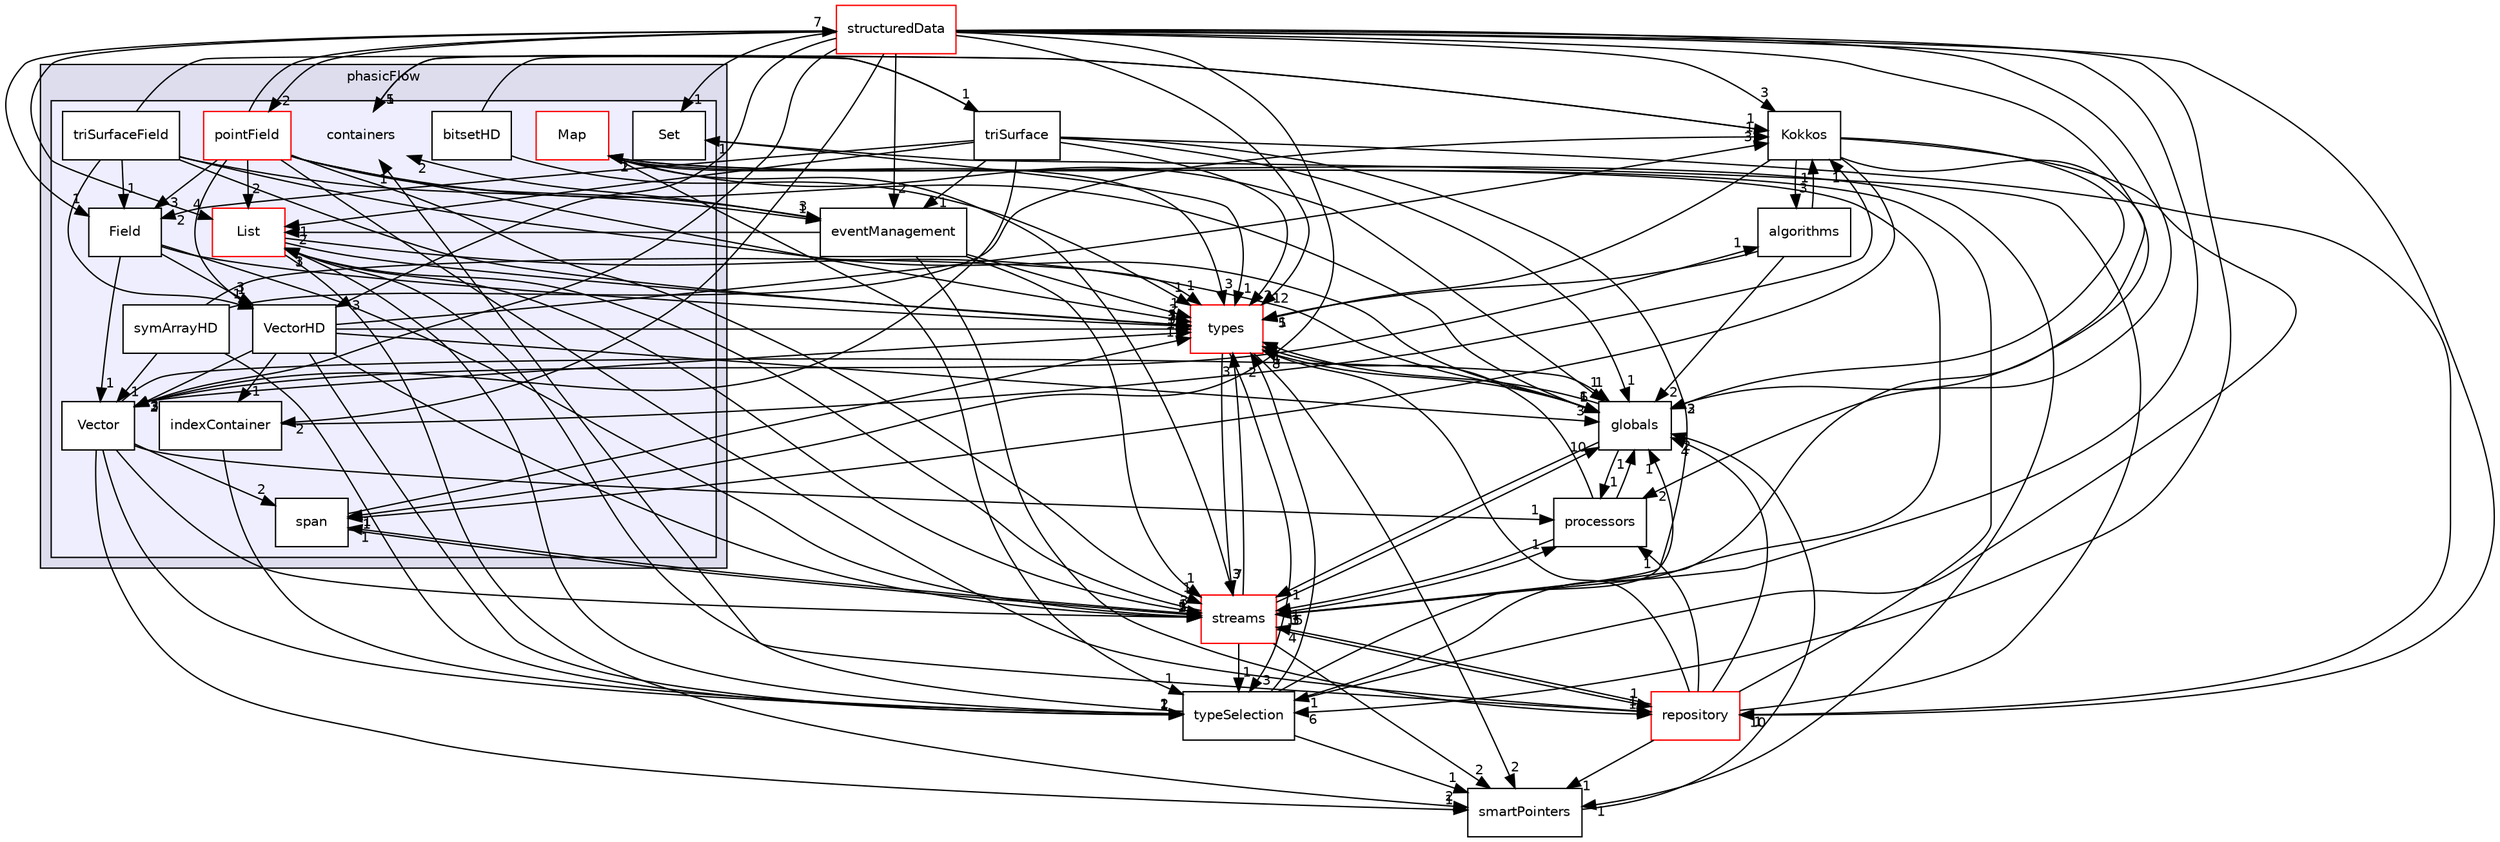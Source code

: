 digraph "src/phasicFlow/containers" {
  compound=true
  node [ fontsize="10", fontname="Helvetica"];
  edge [ labelfontsize="10", labelfontname="Helvetica"];
  subgraph clusterdir_cd7a5046d028e114fc17b2ebc2bd02d2 {
    graph [ bgcolor="#ddddee", pencolor="black", label="phasicFlow" fontname="Helvetica", fontsize="10", URL="dir_cd7a5046d028e114fc17b2ebc2bd02d2.html"]
  subgraph clusterdir_74a3bd5d559eb2469f344a26dc365ad0 {
    graph [ bgcolor="#eeeeff", pencolor="black", label="" URL="dir_74a3bd5d559eb2469f344a26dc365ad0.html"];
    dir_74a3bd5d559eb2469f344a26dc365ad0 [shape=plaintext label="containers"];
    dir_9630853c0f38ee27147c462e3eaf3196 [shape=box label="bitsetHD" color="black" fillcolor="white" style="filled" URL="dir_9630853c0f38ee27147c462e3eaf3196.html"];
    dir_85497c7e58043584c333050bd80e3172 [shape=box label="Field" color="black" fillcolor="white" style="filled" URL="dir_85497c7e58043584c333050bd80e3172.html"];
    dir_4ba40f743b25b1ba6f4eed9e1d9172d6 [shape=box label="indexContainer" color="black" fillcolor="white" style="filled" URL="dir_4ba40f743b25b1ba6f4eed9e1d9172d6.html"];
    dir_0188d416f4dc3fe2d73e6709e73f243f [shape=box label="List" color="red" fillcolor="white" style="filled" URL="dir_0188d416f4dc3fe2d73e6709e73f243f.html"];
    dir_d599344b708ddccc0ade592fdb50618a [shape=box label="Map" color="red" fillcolor="white" style="filled" URL="dir_d599344b708ddccc0ade592fdb50618a.html"];
    dir_e9e787f783a8c65da3b050132fffe244 [shape=box label="pointField" color="red" fillcolor="white" style="filled" URL="dir_e9e787f783a8c65da3b050132fffe244.html"];
    dir_92d730a7ac4820fc9064a7e184ecdfc5 [shape=box label="Set" color="black" fillcolor="white" style="filled" URL="dir_92d730a7ac4820fc9064a7e184ecdfc5.html"];
    dir_9b9eaf16fd48eda4f69782f42d2245ac [shape=box label="span" color="black" fillcolor="white" style="filled" URL="dir_9b9eaf16fd48eda4f69782f42d2245ac.html"];
    dir_d67f442c583c169126a33cc02f90b170 [shape=box label="symArrayHD" color="black" fillcolor="white" style="filled" URL="dir_d67f442c583c169126a33cc02f90b170.html"];
    dir_947992aea1bfbdd3d7b87bafd3549018 [shape=box label="triSurfaceField" color="black" fillcolor="white" style="filled" URL="dir_947992aea1bfbdd3d7b87bafd3549018.html"];
    dir_c06362741ee20f2df47d4d66ada3d48c [shape=box label="Vector" color="black" fillcolor="white" style="filled" URL="dir_c06362741ee20f2df47d4d66ada3d48c.html"];
    dir_6e5937d7e5e1e467a126da306e3d0a5a [shape=box label="VectorHD" color="black" fillcolor="white" style="filled" URL="dir_6e5937d7e5e1e467a126da306e3d0a5a.html"];
  }
  }
  dir_67ea7e018387beaa79e21cb1dea6a3ab [shape=box label="algorithms" URL="dir_67ea7e018387beaa79e21cb1dea6a3ab.html"];
  dir_c31af67a0d52993121318aee5d15d930 [shape=box label="eventManagement" URL="dir_c31af67a0d52993121318aee5d15d930.html"];
  dir_0b265ec0eb5bc5fbad75b6fd7b5b024b [shape=box label="structuredData" fillcolor="white" style="filled" color="red" URL="dir_0b265ec0eb5bc5fbad75b6fd7b5b024b.html"];
  dir_38cf8104b99597e1233d708542fdeb18 [shape=box label="triSurface" URL="dir_38cf8104b99597e1233d708542fdeb18.html"];
  dir_8a09dd5b7fce343a5c545316ddba4e1b [shape=box label="repository" fillcolor="white" style="filled" color="red" URL="dir_8a09dd5b7fce343a5c545316ddba4e1b.html"];
  dir_e8baec020e471dff3bc06b812491e6c5 [shape=box label="types" fillcolor="white" style="filled" color="red" URL="dir_e8baec020e471dff3bc06b812491e6c5.html"];
  dir_5f6559faa080c0b07ec2a71fd7e912fc [shape=box label="globals" URL="dir_5f6559faa080c0b07ec2a71fd7e912fc.html"];
  dir_40d84a547212027edc83c31468d15508 [shape=box label="smartPointers" URL="dir_40d84a547212027edc83c31468d15508.html"];
  dir_b13948a90891cb8a59f39ab8c50a8102 [shape=box label="streams" fillcolor="white" style="filled" color="red" URL="dir_b13948a90891cb8a59f39ab8c50a8102.html"];
  dir_9522ed5fbd948bd0f422a9c3c511773e [shape=box label="Kokkos" URL="dir_9522ed5fbd948bd0f422a9c3c511773e.html"];
  dir_4419dd78bee2bde1362d842a02bd0463 [shape=box label="typeSelection" URL="dir_4419dd78bee2bde1362d842a02bd0463.html"];
  dir_34158545141e9eddb40c2ebf02b2a9c2 [shape=box label="processors" URL="dir_34158545141e9eddb40c2ebf02b2a9c2.html"];
  dir_67ea7e018387beaa79e21cb1dea6a3ab->dir_e8baec020e471dff3bc06b812491e6c5 [headlabel="1", labeldistance=1.5 headhref="dir_000082_000175.html"];
  dir_67ea7e018387beaa79e21cb1dea6a3ab->dir_5f6559faa080c0b07ec2a71fd7e912fc [headlabel="2", labeldistance=1.5 headhref="dir_000082_000117.html"];
  dir_67ea7e018387beaa79e21cb1dea6a3ab->dir_9522ed5fbd948bd0f422a9c3c511773e [headlabel="1", labeldistance=1.5 headhref="dir_000082_000118.html"];
  dir_c31af67a0d52993121318aee5d15d930->dir_8a09dd5b7fce343a5c545316ddba4e1b [headlabel="1", labeldistance=1.5 headhref="dir_000115_000124.html"];
  dir_c31af67a0d52993121318aee5d15d930->dir_e8baec020e471dff3bc06b812491e6c5 [headlabel="1", labeldistance=1.5 headhref="dir_000115_000175.html"];
  dir_c31af67a0d52993121318aee5d15d930->dir_0188d416f4dc3fe2d73e6709e73f243f [headlabel="2", labeldistance=1.5 headhref="dir_000115_000088.html"];
  dir_c31af67a0d52993121318aee5d15d930->dir_b13948a90891cb8a59f39ab8c50a8102 [headlabel="1", labeldistance=1.5 headhref="dir_000115_000131.html"];
  dir_c31af67a0d52993121318aee5d15d930->dir_74a3bd5d559eb2469f344a26dc365ad0 [headlabel="2", labeldistance=1.5 headhref="dir_000115_000084.html"];
  dir_0b265ec0eb5bc5fbad75b6fd7b5b024b->dir_c31af67a0d52993121318aee5d15d930 [headlabel="2", labeldistance=1.5 headhref="dir_000032_000115.html"];
  dir_0b265ec0eb5bc5fbad75b6fd7b5b024b->dir_8a09dd5b7fce343a5c545316ddba4e1b [headlabel="10", labeldistance=1.5 headhref="dir_000032_000124.html"];
  dir_0b265ec0eb5bc5fbad75b6fd7b5b024b->dir_c06362741ee20f2df47d4d66ada3d48c [headlabel="3", labeldistance=1.5 headhref="dir_000032_000109.html"];
  dir_0b265ec0eb5bc5fbad75b6fd7b5b024b->dir_e8baec020e471dff3bc06b812491e6c5 [headlabel="12", labeldistance=1.5 headhref="dir_000032_000175.html"];
  dir_0b265ec0eb5bc5fbad75b6fd7b5b024b->dir_0188d416f4dc3fe2d73e6709e73f243f [headlabel="4", labeldistance=1.5 headhref="dir_000032_000088.html"];
  dir_0b265ec0eb5bc5fbad75b6fd7b5b024b->dir_e9e787f783a8c65da3b050132fffe244 [headlabel="2", labeldistance=1.5 headhref="dir_000032_000096.html"];
  dir_0b265ec0eb5bc5fbad75b6fd7b5b024b->dir_85497c7e58043584c333050bd80e3172 [headlabel="1", labeldistance=1.5 headhref="dir_000032_000086.html"];
  dir_0b265ec0eb5bc5fbad75b6fd7b5b024b->dir_4ba40f743b25b1ba6f4eed9e1d9172d6 [headlabel="2", labeldistance=1.5 headhref="dir_000032_000087.html"];
  dir_0b265ec0eb5bc5fbad75b6fd7b5b024b->dir_5f6559faa080c0b07ec2a71fd7e912fc [headlabel="3", labeldistance=1.5 headhref="dir_000032_000117.html"];
  dir_0b265ec0eb5bc5fbad75b6fd7b5b024b->dir_9b9eaf16fd48eda4f69782f42d2245ac [headlabel="1", labeldistance=1.5 headhref="dir_000032_000106.html"];
  dir_0b265ec0eb5bc5fbad75b6fd7b5b024b->dir_b13948a90891cb8a59f39ab8c50a8102 [headlabel="15", labeldistance=1.5 headhref="dir_000032_000131.html"];
  dir_0b265ec0eb5bc5fbad75b6fd7b5b024b->dir_9522ed5fbd948bd0f422a9c3c511773e [headlabel="3", labeldistance=1.5 headhref="dir_000032_000118.html"];
  dir_0b265ec0eb5bc5fbad75b6fd7b5b024b->dir_92d730a7ac4820fc9064a7e184ecdfc5 [headlabel="1", labeldistance=1.5 headhref="dir_000032_000105.html"];
  dir_0b265ec0eb5bc5fbad75b6fd7b5b024b->dir_4419dd78bee2bde1362d842a02bd0463 [headlabel="6", labeldistance=1.5 headhref="dir_000032_000179.html"];
  dir_0b265ec0eb5bc5fbad75b6fd7b5b024b->dir_34158545141e9eddb40c2ebf02b2a9c2 [headlabel="2", labeldistance=1.5 headhref="dir_000032_000119.html"];
  dir_0b265ec0eb5bc5fbad75b6fd7b5b024b->dir_6e5937d7e5e1e467a126da306e3d0a5a [headlabel="3", labeldistance=1.5 headhref="dir_000032_000110.html"];
  dir_d67f442c583c169126a33cc02f90b170->dir_c06362741ee20f2df47d4d66ada3d48c [headlabel="1", labeldistance=1.5 headhref="dir_000107_000109.html"];
  dir_d67f442c583c169126a33cc02f90b170->dir_e8baec020e471dff3bc06b812491e6c5 [headlabel="1", labeldistance=1.5 headhref="dir_000107_000175.html"];
  dir_d67f442c583c169126a33cc02f90b170->dir_9522ed5fbd948bd0f422a9c3c511773e [headlabel="1", labeldistance=1.5 headhref="dir_000107_000118.html"];
  dir_d67f442c583c169126a33cc02f90b170->dir_4419dd78bee2bde1362d842a02bd0463 [headlabel="1", labeldistance=1.5 headhref="dir_000107_000179.html"];
  dir_8a09dd5b7fce343a5c545316ddba4e1b->dir_e8baec020e471dff3bc06b812491e6c5 [headlabel="8", labeldistance=1.5 headhref="dir_000124_000175.html"];
  dir_8a09dd5b7fce343a5c545316ddba4e1b->dir_0188d416f4dc3fe2d73e6709e73f243f [headlabel="3", labeldistance=1.5 headhref="dir_000124_000088.html"];
  dir_8a09dd5b7fce343a5c545316ddba4e1b->dir_d599344b708ddccc0ade592fdb50618a [headlabel="2", labeldistance=1.5 headhref="dir_000124_000092.html"];
  dir_8a09dd5b7fce343a5c545316ddba4e1b->dir_5f6559faa080c0b07ec2a71fd7e912fc [headlabel="4", labeldistance=1.5 headhref="dir_000124_000117.html"];
  dir_8a09dd5b7fce343a5c545316ddba4e1b->dir_40d84a547212027edc83c31468d15508 [headlabel="1", labeldistance=1.5 headhref="dir_000124_000130.html"];
  dir_8a09dd5b7fce343a5c545316ddba4e1b->dir_b13948a90891cb8a59f39ab8c50a8102 [headlabel="4", labeldistance=1.5 headhref="dir_000124_000131.html"];
  dir_8a09dd5b7fce343a5c545316ddba4e1b->dir_92d730a7ac4820fc9064a7e184ecdfc5 [headlabel="1", labeldistance=1.5 headhref="dir_000124_000105.html"];
  dir_8a09dd5b7fce343a5c545316ddba4e1b->dir_34158545141e9eddb40c2ebf02b2a9c2 [headlabel="1", labeldistance=1.5 headhref="dir_000124_000119.html"];
  dir_38cf8104b99597e1233d708542fdeb18->dir_c31af67a0d52993121318aee5d15d930 [headlabel="1", labeldistance=1.5 headhref="dir_000174_000115.html"];
  dir_38cf8104b99597e1233d708542fdeb18->dir_8a09dd5b7fce343a5c545316ddba4e1b [headlabel="1", labeldistance=1.5 headhref="dir_000174_000124.html"];
  dir_38cf8104b99597e1233d708542fdeb18->dir_c06362741ee20f2df47d4d66ada3d48c [headlabel="2", labeldistance=1.5 headhref="dir_000174_000109.html"];
  dir_38cf8104b99597e1233d708542fdeb18->dir_e8baec020e471dff3bc06b812491e6c5 [headlabel="2", labeldistance=1.5 headhref="dir_000174_000175.html"];
  dir_38cf8104b99597e1233d708542fdeb18->dir_0188d416f4dc3fe2d73e6709e73f243f [headlabel="1", labeldistance=1.5 headhref="dir_000174_000088.html"];
  dir_38cf8104b99597e1233d708542fdeb18->dir_85497c7e58043584c333050bd80e3172 [headlabel="2", labeldistance=1.5 headhref="dir_000174_000086.html"];
  dir_38cf8104b99597e1233d708542fdeb18->dir_5f6559faa080c0b07ec2a71fd7e912fc [headlabel="1", labeldistance=1.5 headhref="dir_000174_000117.html"];
  dir_38cf8104b99597e1233d708542fdeb18->dir_b13948a90891cb8a59f39ab8c50a8102 [headlabel="1", labeldistance=1.5 headhref="dir_000174_000131.html"];
  dir_38cf8104b99597e1233d708542fdeb18->dir_74a3bd5d559eb2469f344a26dc365ad0 [headlabel="5", labeldistance=1.5 headhref="dir_000174_000084.html"];
  dir_c06362741ee20f2df47d4d66ada3d48c->dir_67ea7e018387beaa79e21cb1dea6a3ab [headlabel="1", labeldistance=1.5 headhref="dir_000109_000082.html"];
  dir_c06362741ee20f2df47d4d66ada3d48c->dir_e8baec020e471dff3bc06b812491e6c5 [headlabel="1", labeldistance=1.5 headhref="dir_000109_000175.html"];
  dir_c06362741ee20f2df47d4d66ada3d48c->dir_5f6559faa080c0b07ec2a71fd7e912fc [headlabel="1", labeldistance=1.5 headhref="dir_000109_000117.html"];
  dir_c06362741ee20f2df47d4d66ada3d48c->dir_9b9eaf16fd48eda4f69782f42d2245ac [headlabel="2", labeldistance=1.5 headhref="dir_000109_000106.html"];
  dir_c06362741ee20f2df47d4d66ada3d48c->dir_40d84a547212027edc83c31468d15508 [headlabel="1", labeldistance=1.5 headhref="dir_000109_000130.html"];
  dir_c06362741ee20f2df47d4d66ada3d48c->dir_b13948a90891cb8a59f39ab8c50a8102 [headlabel="5", labeldistance=1.5 headhref="dir_000109_000131.html"];
  dir_c06362741ee20f2df47d4d66ada3d48c->dir_4419dd78bee2bde1362d842a02bd0463 [headlabel="1", labeldistance=1.5 headhref="dir_000109_000179.html"];
  dir_c06362741ee20f2df47d4d66ada3d48c->dir_34158545141e9eddb40c2ebf02b2a9c2 [headlabel="1", labeldistance=1.5 headhref="dir_000109_000119.html"];
  dir_9630853c0f38ee27147c462e3eaf3196->dir_e8baec020e471dff3bc06b812491e6c5 [headlabel="1", labeldistance=1.5 headhref="dir_000085_000175.html"];
  dir_9630853c0f38ee27147c462e3eaf3196->dir_9522ed5fbd948bd0f422a9c3c511773e [headlabel="1", labeldistance=1.5 headhref="dir_000085_000118.html"];
  dir_e8baec020e471dff3bc06b812491e6c5->dir_5f6559faa080c0b07ec2a71fd7e912fc [headlabel="6", labeldistance=1.5 headhref="dir_000175_000117.html"];
  dir_e8baec020e471dff3bc06b812491e6c5->dir_40d84a547212027edc83c31468d15508 [headlabel="2", labeldistance=1.5 headhref="dir_000175_000130.html"];
  dir_e8baec020e471dff3bc06b812491e6c5->dir_b13948a90891cb8a59f39ab8c50a8102 [headlabel="7", labeldistance=1.5 headhref="dir_000175_000131.html"];
  dir_e8baec020e471dff3bc06b812491e6c5->dir_4419dd78bee2bde1362d842a02bd0463 [headlabel="3", labeldistance=1.5 headhref="dir_000175_000179.html"];
  dir_0188d416f4dc3fe2d73e6709e73f243f->dir_e8baec020e471dff3bc06b812491e6c5 [headlabel="3", labeldistance=1.5 headhref="dir_000088_000175.html"];
  dir_0188d416f4dc3fe2d73e6709e73f243f->dir_5f6559faa080c0b07ec2a71fd7e912fc [headlabel="1", labeldistance=1.5 headhref="dir_000088_000117.html"];
  dir_0188d416f4dc3fe2d73e6709e73f243f->dir_40d84a547212027edc83c31468d15508 [headlabel="2", labeldistance=1.5 headhref="dir_000088_000130.html"];
  dir_0188d416f4dc3fe2d73e6709e73f243f->dir_b13948a90891cb8a59f39ab8c50a8102 [headlabel="3", labeldistance=1.5 headhref="dir_000088_000131.html"];
  dir_0188d416f4dc3fe2d73e6709e73f243f->dir_4419dd78bee2bde1362d842a02bd0463 [headlabel="2", labeldistance=1.5 headhref="dir_000088_000179.html"];
  dir_e9e787f783a8c65da3b050132fffe244->dir_c31af67a0d52993121318aee5d15d930 [headlabel="3", labeldistance=1.5 headhref="dir_000096_000115.html"];
  dir_e9e787f783a8c65da3b050132fffe244->dir_0b265ec0eb5bc5fbad75b6fd7b5b024b [headlabel="7", labeldistance=1.5 headhref="dir_000096_000032.html"];
  dir_e9e787f783a8c65da3b050132fffe244->dir_8a09dd5b7fce343a5c545316ddba4e1b [headlabel="1", labeldistance=1.5 headhref="dir_000096_000124.html"];
  dir_e9e787f783a8c65da3b050132fffe244->dir_e8baec020e471dff3bc06b812491e6c5 [headlabel="2", labeldistance=1.5 headhref="dir_000096_000175.html"];
  dir_e9e787f783a8c65da3b050132fffe244->dir_0188d416f4dc3fe2d73e6709e73f243f [headlabel="2", labeldistance=1.5 headhref="dir_000096_000088.html"];
  dir_e9e787f783a8c65da3b050132fffe244->dir_85497c7e58043584c333050bd80e3172 [headlabel="3", labeldistance=1.5 headhref="dir_000096_000086.html"];
  dir_e9e787f783a8c65da3b050132fffe244->dir_5f6559faa080c0b07ec2a71fd7e912fc [headlabel="1", labeldistance=1.5 headhref="dir_000096_000117.html"];
  dir_e9e787f783a8c65da3b050132fffe244->dir_b13948a90891cb8a59f39ab8c50a8102 [headlabel="1", labeldistance=1.5 headhref="dir_000096_000131.html"];
  dir_e9e787f783a8c65da3b050132fffe244->dir_6e5937d7e5e1e467a126da306e3d0a5a [headlabel="1", labeldistance=1.5 headhref="dir_000096_000110.html"];
  dir_d599344b708ddccc0ade592fdb50618a->dir_e8baec020e471dff3bc06b812491e6c5 [headlabel="3", labeldistance=1.5 headhref="dir_000092_000175.html"];
  dir_d599344b708ddccc0ade592fdb50618a->dir_5f6559faa080c0b07ec2a71fd7e912fc [headlabel="1", labeldistance=1.5 headhref="dir_000092_000117.html"];
  dir_d599344b708ddccc0ade592fdb50618a->dir_40d84a547212027edc83c31468d15508 [headlabel="1", labeldistance=1.5 headhref="dir_000092_000130.html"];
  dir_d599344b708ddccc0ade592fdb50618a->dir_b13948a90891cb8a59f39ab8c50a8102 [headlabel="3", labeldistance=1.5 headhref="dir_000092_000131.html"];
  dir_d599344b708ddccc0ade592fdb50618a->dir_4419dd78bee2bde1362d842a02bd0463 [headlabel="1", labeldistance=1.5 headhref="dir_000092_000179.html"];
  dir_85497c7e58043584c333050bd80e3172->dir_c06362741ee20f2df47d4d66ada3d48c [headlabel="1", labeldistance=1.5 headhref="dir_000086_000109.html"];
  dir_85497c7e58043584c333050bd80e3172->dir_e8baec020e471dff3bc06b812491e6c5 [headlabel="2", labeldistance=1.5 headhref="dir_000086_000175.html"];
  dir_85497c7e58043584c333050bd80e3172->dir_b13948a90891cb8a59f39ab8c50a8102 [headlabel="1", labeldistance=1.5 headhref="dir_000086_000131.html"];
  dir_85497c7e58043584c333050bd80e3172->dir_6e5937d7e5e1e467a126da306e3d0a5a [headlabel="3", labeldistance=1.5 headhref="dir_000086_000110.html"];
  dir_4ba40f743b25b1ba6f4eed9e1d9172d6->dir_9522ed5fbd948bd0f422a9c3c511773e [headlabel="1", labeldistance=1.5 headhref="dir_000087_000118.html"];
  dir_4ba40f743b25b1ba6f4eed9e1d9172d6->dir_4419dd78bee2bde1362d842a02bd0463 [headlabel="1", labeldistance=1.5 headhref="dir_000087_000179.html"];
  dir_5f6559faa080c0b07ec2a71fd7e912fc->dir_e8baec020e471dff3bc06b812491e6c5 [headlabel="1", labeldistance=1.5 headhref="dir_000117_000175.html"];
  dir_5f6559faa080c0b07ec2a71fd7e912fc->dir_b13948a90891cb8a59f39ab8c50a8102 [headlabel="1", labeldistance=1.5 headhref="dir_000117_000131.html"];
  dir_5f6559faa080c0b07ec2a71fd7e912fc->dir_34158545141e9eddb40c2ebf02b2a9c2 [headlabel="1", labeldistance=1.5 headhref="dir_000117_000119.html"];
  dir_9b9eaf16fd48eda4f69782f42d2245ac->dir_e8baec020e471dff3bc06b812491e6c5 [headlabel="1", labeldistance=1.5 headhref="dir_000106_000175.html"];
  dir_9b9eaf16fd48eda4f69782f42d2245ac->dir_b13948a90891cb8a59f39ab8c50a8102 [headlabel="1", labeldistance=1.5 headhref="dir_000106_000131.html"];
  dir_40d84a547212027edc83c31468d15508->dir_5f6559faa080c0b07ec2a71fd7e912fc [headlabel="2", labeldistance=1.5 headhref="dir_000130_000117.html"];
  dir_b13948a90891cb8a59f39ab8c50a8102->dir_8a09dd5b7fce343a5c545316ddba4e1b [headlabel="1", labeldistance=1.5 headhref="dir_000131_000124.html"];
  dir_b13948a90891cb8a59f39ab8c50a8102->dir_e8baec020e471dff3bc06b812491e6c5 [headlabel="3", labeldistance=1.5 headhref="dir_000131_000175.html"];
  dir_b13948a90891cb8a59f39ab8c50a8102->dir_0188d416f4dc3fe2d73e6709e73f243f [headlabel="1", labeldistance=1.5 headhref="dir_000131_000088.html"];
  dir_b13948a90891cb8a59f39ab8c50a8102->dir_5f6559faa080c0b07ec2a71fd7e912fc [headlabel="10", labeldistance=1.5 headhref="dir_000131_000117.html"];
  dir_b13948a90891cb8a59f39ab8c50a8102->dir_9b9eaf16fd48eda4f69782f42d2245ac [headlabel="1", labeldistance=1.5 headhref="dir_000131_000106.html"];
  dir_b13948a90891cb8a59f39ab8c50a8102->dir_40d84a547212027edc83c31468d15508 [headlabel="2", labeldistance=1.5 headhref="dir_000131_000130.html"];
  dir_b13948a90891cb8a59f39ab8c50a8102->dir_4419dd78bee2bde1362d842a02bd0463 [headlabel="1", labeldistance=1.5 headhref="dir_000131_000179.html"];
  dir_b13948a90891cb8a59f39ab8c50a8102->dir_34158545141e9eddb40c2ebf02b2a9c2 [headlabel="1", labeldistance=1.5 headhref="dir_000131_000119.html"];
  dir_9522ed5fbd948bd0f422a9c3c511773e->dir_67ea7e018387beaa79e21cb1dea6a3ab [headlabel="3", labeldistance=1.5 headhref="dir_000118_000082.html"];
  dir_9522ed5fbd948bd0f422a9c3c511773e->dir_e8baec020e471dff3bc06b812491e6c5 [headlabel="5", labeldistance=1.5 headhref="dir_000118_000175.html"];
  dir_9522ed5fbd948bd0f422a9c3c511773e->dir_5f6559faa080c0b07ec2a71fd7e912fc [headlabel="2", labeldistance=1.5 headhref="dir_000118_000117.html"];
  dir_9522ed5fbd948bd0f422a9c3c511773e->dir_9b9eaf16fd48eda4f69782f42d2245ac [headlabel="1", labeldistance=1.5 headhref="dir_000118_000106.html"];
  dir_9522ed5fbd948bd0f422a9c3c511773e->dir_b13948a90891cb8a59f39ab8c50a8102 [headlabel="3", labeldistance=1.5 headhref="dir_000118_000131.html"];
  dir_9522ed5fbd948bd0f422a9c3c511773e->dir_4419dd78bee2bde1362d842a02bd0463 [headlabel="1", labeldistance=1.5 headhref="dir_000118_000179.html"];
  dir_9522ed5fbd948bd0f422a9c3c511773e->dir_74a3bd5d559eb2469f344a26dc365ad0 [headlabel="1", labeldistance=1.5 headhref="dir_000118_000084.html"];
  dir_92d730a7ac4820fc9064a7e184ecdfc5->dir_e8baec020e471dff3bc06b812491e6c5 [headlabel="1", labeldistance=1.5 headhref="dir_000105_000175.html"];
  dir_4419dd78bee2bde1362d842a02bd0463->dir_e8baec020e471dff3bc06b812491e6c5 [headlabel="2", labeldistance=1.5 headhref="dir_000179_000175.html"];
  dir_4419dd78bee2bde1362d842a02bd0463->dir_d599344b708ddccc0ade592fdb50618a [headlabel="1", labeldistance=1.5 headhref="dir_000179_000092.html"];
  dir_4419dd78bee2bde1362d842a02bd0463->dir_5f6559faa080c0b07ec2a71fd7e912fc [headlabel="1", labeldistance=1.5 headhref="dir_000179_000117.html"];
  dir_4419dd78bee2bde1362d842a02bd0463->dir_40d84a547212027edc83c31468d15508 [headlabel="1", labeldistance=1.5 headhref="dir_000179_000130.html"];
  dir_4419dd78bee2bde1362d842a02bd0463->dir_74a3bd5d559eb2469f344a26dc365ad0 [headlabel="1", labeldistance=1.5 headhref="dir_000179_000084.html"];
  dir_34158545141e9eddb40c2ebf02b2a9c2->dir_e8baec020e471dff3bc06b812491e6c5 [headlabel="1", labeldistance=1.5 headhref="dir_000119_000175.html"];
  dir_34158545141e9eddb40c2ebf02b2a9c2->dir_5f6559faa080c0b07ec2a71fd7e912fc [headlabel="1", labeldistance=1.5 headhref="dir_000119_000117.html"];
  dir_34158545141e9eddb40c2ebf02b2a9c2->dir_b13948a90891cb8a59f39ab8c50a8102 [headlabel="1", labeldistance=1.5 headhref="dir_000119_000131.html"];
  dir_947992aea1bfbdd3d7b87bafd3549018->dir_c31af67a0d52993121318aee5d15d930 [headlabel="1", labeldistance=1.5 headhref="dir_000108_000115.html"];
  dir_947992aea1bfbdd3d7b87bafd3549018->dir_38cf8104b99597e1233d708542fdeb18 [headlabel="1", labeldistance=1.5 headhref="dir_000108_000174.html"];
  dir_947992aea1bfbdd3d7b87bafd3549018->dir_e8baec020e471dff3bc06b812491e6c5 [headlabel="1", labeldistance=1.5 headhref="dir_000108_000175.html"];
  dir_947992aea1bfbdd3d7b87bafd3549018->dir_85497c7e58043584c333050bd80e3172 [headlabel="1", labeldistance=1.5 headhref="dir_000108_000086.html"];
  dir_947992aea1bfbdd3d7b87bafd3549018->dir_5f6559faa080c0b07ec2a71fd7e912fc [headlabel="1", labeldistance=1.5 headhref="dir_000108_000117.html"];
  dir_947992aea1bfbdd3d7b87bafd3549018->dir_6e5937d7e5e1e467a126da306e3d0a5a [headlabel="1", labeldistance=1.5 headhref="dir_000108_000110.html"];
  dir_6e5937d7e5e1e467a126da306e3d0a5a->dir_c06362741ee20f2df47d4d66ada3d48c [headlabel="3", labeldistance=1.5 headhref="dir_000110_000109.html"];
  dir_6e5937d7e5e1e467a126da306e3d0a5a->dir_e8baec020e471dff3bc06b812491e6c5 [headlabel="3", labeldistance=1.5 headhref="dir_000110_000175.html"];
  dir_6e5937d7e5e1e467a126da306e3d0a5a->dir_4ba40f743b25b1ba6f4eed9e1d9172d6 [headlabel="1", labeldistance=1.5 headhref="dir_000110_000087.html"];
  dir_6e5937d7e5e1e467a126da306e3d0a5a->dir_5f6559faa080c0b07ec2a71fd7e912fc [headlabel="3", labeldistance=1.5 headhref="dir_000110_000117.html"];
  dir_6e5937d7e5e1e467a126da306e3d0a5a->dir_b13948a90891cb8a59f39ab8c50a8102 [headlabel="2", labeldistance=1.5 headhref="dir_000110_000131.html"];
  dir_6e5937d7e5e1e467a126da306e3d0a5a->dir_9522ed5fbd948bd0f422a9c3c511773e [headlabel="3", labeldistance=1.5 headhref="dir_000110_000118.html"];
  dir_6e5937d7e5e1e467a126da306e3d0a5a->dir_4419dd78bee2bde1362d842a02bd0463 [headlabel="1", labeldistance=1.5 headhref="dir_000110_000179.html"];
}
